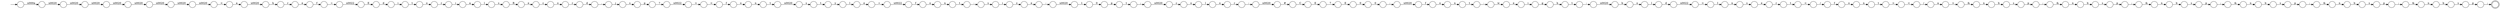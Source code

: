 digraph Automaton {
  rankdir = LR;
  0 [shape=circle,label=""];
  0 -> 61 [label=";"]
  1 [shape=circle,label=""];
  1 -> 67 [label="a"]
  2 [shape=circle,label=""];
  2 -> 1 [label="/"]
  3 [shape=circle,label=""];
  3 -> 75 [label="s"]
  4 [shape=circle,label=""];
  4 -> 128 [label="<"]
  5 [shape=circle,label=""];
  5 -> 51 [label="\u0020"]
  6 [shape=circle,label=""];
  6 -> 74 [label="e"]
  7 [shape=circle,label=""];
  7 -> 21 [label=";"]
  8 [shape=circle,label=""];
  8 -> 93 [label=";"]
  9 [shape=circle,label=""];
  9 -> 120 [label="-"]
  10 [shape=circle,label=""];
  10 -> 156 [label="p"]
  11 [shape=circle,label=""];
  11 -> 15 [label="s"]
  12 [shape=circle,label=""];
  12 -> 127 [label="a"]
  13 [shape=circle,label=""];
  13 -> 10 [label="s"]
  14 [shape=circle,label=""];
  14 -> 87 [label="t"]
  15 [shape=circle,label=""];
  15 -> 85 [label="e"]
  16 [shape=circle,label=""];
  16 -> 148 [label="\u0020"]
  17 [shape=circle,label=""];
  17 -> 46 [label="e"]
  18 [shape=circle,label=""];
  18 -> 63 [label="s"]
  19 [shape=circle,label=""];
  19 -> 47 [label="l"]
  20 [shape=circle,label=""];
  20 -> 84 [label="b"]
  21 [shape=circle,label=""];
  21 -> 76 [label="&"]
  22 [shape=circle,label=""];
  22 -> 110 [label="s"]
  23 [shape=circle,label=""];
  23 -> 150 [label=";"]
  24 [shape=circle,label=""];
  24 -> 113 [label="t"]
  25 [shape=circle,label=""];
  25 -> 32 [label="t"]
  26 [shape=circle,label=""];
  26 -> 115 [label=">"]
  27 [shape=circle,label=""];
  27 -> 71 [label="i"]
  28 [shape=circle,label=""];
  28 -> 16 [label="\u0020"]
  29 [shape=circle,label=""];
  29 -> 107 [label="E"]
  30 [shape=circle,label=""];
  30 -> 153 [label="/"]
  31 [shape=circle,label=""];
  31 -> 112 [label=":"]
  32 [shape=circle,label=""];
  32 -> 77 [label=":"]
  33 [shape=circle,label=""];
  33 -> 34 [label="n"]
  34 [shape=circle,label=""];
  34 -> 122 [label="t"]
  35 [shape=circle,label=""];
  35 -> 54 [label="i"]
  36 [shape=circle,label=""];
  36 -> 106 [label="\u0020"]
  37 [shape=circle,label=""];
  37 -> 4 [label="\u0020"]
  38 [shape=circle,label=""];
  38 -> 157 [label="t"]
  39 [shape=circle,label=""];
  39 -> 144 [label="&"]
  40 [shape=circle,label=""];
  40 -> 139 [label="o"]
  41 [shape=circle,label=""];
  41 -> 27 [label="e"]
  42 [shape=circle,label=""];
  42 -> 118 [label="o"]
  43 [shape=circle,label=""];
  43 -> 59 [label="o"]
  44 [shape=circle,label=""];
  44 -> 45 [label="p"]
  45 [shape=circle,label=""];
  45 -> 89 [label=";"]
  46 [shape=circle,label=""];
  46 -> 36 [label=":"]
  47 [shape=circle,label=""];
  47 -> 102 [label="o"]
  48 [shape=circle,label=""];
  48 -> 133 [label="\u0022"]
  49 [shape=circle,label=""];
  49 -> 81 [label="e"]
  50 [shape=circle,label=""];
  50 -> 23 [label="t"]
  51 [shape=circle,label=""];
  51 -> 64 [label="\u0020"]
  52 [shape=circle,label=""];
  52 -> 92 [label="f"]
  53 [shape=circle,label=""];
  53 -> 131 [label="r"]
  54 [shape=circle,label=""];
  54 -> 17 [label="z"]
  55 [shape=circle,label=""];
  55 -> 79 [label="."]
  56 [shape=circle,label=""];
  56 -> 49 [label="r"]
  57 [shape=circle,label=""];
  57 -> 3 [label="b"]
  58 [shape=circle,label=""];
  58 -> 11 [label="n"]
  59 [shape=circle,label=""];
  59 -> 99 [label="r"]
  60 [shape=circle,label=""];
  60 -> 57 [label="n"]
  61 [shape=circle,label=""];
  61 -> 137 [label="&"]
  62 [shape=circle,label=""];
  62 -> 29 [label="C"]
  63 [shape=circle,label=""];
  63 -> 121 [label="p"]
  64 [shape=circle,label=""];
  64 -> 37 [label="\u0020"]
  65 [shape=circle,label=""];
  65 -> 52 [label="\u0020"]
  66 [shape=circle,label=""];
  66 -> 0 [label="p"]
  67 [shape=circle,label=""];
  67 -> 39 [label=">"]
  68 [shape=circle,label=""];
  68 -> 43 [label="c"]
  69 [shape=circle,label=""];
  69 -> 56 [label="h"]
  70 [shape=circle,label=""];
  70 -> 82 [label="b"]
  71 [shape=circle,label=""];
  71 -> 111 [label="g"]
  72 [shape=circle,label=""];
  72 -> 6 [label="l"]
  73 [shape=circle,label=""];
  73 -> 26 [label="t"]
  74 [shape=circle,label=""];
  74 -> 138 [label="="]
  75 [shape=circle,label=""];
  75 -> 151 [label="p"]
  76 [shape=circle,label=""];
  76 -> 70 [label="n"]
  77 [shape=circle,label=""];
  77 -> 98 [label="\u0020"]
  78 [shape=circle,label=""];
  78 -> 155 [label="E"]
  79 [shape=circle,label=""];
  79 -> 18 [label="j"]
  80 [shape=circle,label=""];
  80 -> 143 [label="&"]
  81 [shape=circle,label=""];
  81 -> 104 [label="f"]
  82 [shape=circle,label=""];
  82 -> 66 [label="s"]
  83 [shape=circle,label=""];
  83 -> 146 [label=">"]
  84 [shape=circle,label=""];
  84 -> 44 [label="s"]
  85 [shape=circle,label=""];
  85 -> 24 [label="r"]
  86 [shape=circle,label=""];
  86 -> 147 [label="\u0022"]
  87 [shape=circle,label=""];
  87 -> 53 [label="o"]
  88 [shape=circle,label=""];
  88 -> 48 [label="d"]
  89 [shape=circle,label=""];
  89 -> 101 [label="&"]
  90 [shape=circle,label=""];
  90 -> 114 [label="s"]
  91 [shape=circle,label=""];
  91 -> 83 [label="\u0022"]
  92 [shape=circle,label=""];
  92 -> 130 [label="o"]
  93 [shape=circle,label=""];
  93 -> 60 [label="&"]
  94 [shape=circle,label=""];
  94 -> 140 [label="f"]
  95 [shape=circle,label=""];
  95 -> 103 [label="0"]
  96 [shape=circle,label=""];
  96 -> 105 [label="0"]
  97 [shape=circle,label=""];
  97 -> 142 [label="s"]
  98 [shape=circle,label=""];
  98 -> 42 [label="b"]
  99 [shape=circle,label=""];
  99 -> 55 [label="d"]
  100 [shape=circle,label=""];
  100 -> 126 [label="b"]
  101 [shape=circle,label=""];
  101 -> 108 [label="n"]
  102 [shape=circle,label=""];
  102 -> 31 [label="r"]
  103 [shape=circle,label=""];
  103 -> 50 [label="p"]
  104 [shape=circle,label=""];
  104 -> 86 [label="="]
  105 [shape=circle,label=""];
  105 -> 65 [label=";"]
  106 [shape=circle,label=""];
  106 -> 95 [label="1"]
  107 [shape=circle,label=""];
  107 -> 78 [label="7"]
  108 [shape=circle,label=""];
  108 -> 90 [label="b"]
  109 [shape=circle,label=""];
  109 -> 135 [label="o"]
  110 [shape=circle,label=""];
  110 -> 134 [label="t"]
  111 [shape=circle,label=""];
  111 -> 25 [label="h"]
  112 [shape=circle,label=""];
  112 -> 129 [label="\u0020"]
  113 [shape=circle,label=""];
  113 -> 30 [label="<"]
  114 [shape=circle,label=""];
  114 -> 8 [label="p"]
  115 [shape=circle,label=""];
  115 -> 2 [label="<"]
  116 [shape=circle,label=""];
  116 -> 13 [label="b"]
  117 [shape=circle,label=""];
  117 -> 41 [label="w"]
  118 [shape=circle,label=""];
  118 -> 88 [label="l"]
  119 [shape=circle,label=""];
  119 -> 149 [label="d"]
  120 [shape=circle,label=""];
  120 -> 35 [label="s"]
  121 [shape=circle,label=""];
  121 -> 91 [label="?"]
  122 [shape=circle,label=""];
  122 -> 22 [label="\u0020"]
  123 [shape=circle,label=""];
  123 -> 68 [label="e"]
  124 [shape=circle,label=""];
  124 -> 9 [label="t"]
  125 [shape=circle,label=""];
  initial [shape=plaintext,label=""];
  initial -> 125
  125 -> 28 [label="\u000a"]
  126 [shape=circle,label=""];
  126 -> 141 [label="s"]
  127 [shape=circle,label=""];
  127 -> 97 [label="l"]
  128 [shape=circle,label=""];
  128 -> 154 [label="a"]
  129 [shape=circle,label=""];
  129 -> 62 [label="#"]
  130 [shape=circle,label=""];
  130 -> 38 [label="n"]
  131 [shape=circle,label=""];
  131 -> 12 [label="i"]
  132 [shape=circle,label=""];
  132 -> 158 [label="c"]
  133 [shape=circle,label=""];
  133 -> 145 [label=">"]
  134 [shape=circle,label=""];
  134 -> 72 [label="y"]
  135 [shape=circle,label=""];
  135 -> 73 [label="n"]
  136 [shape=circle,label=""];
  136 -> 40 [label="f"]
  137 [shape=circle,label=""];
  137 -> 20 [label="n"]
  138 [shape=circle,label=""];
  138 -> 136 [label="\u0022"]
  139 [shape=circle,label=""];
  139 -> 124 [label="n"]
  140 [shape=circle,label=""];
  140 -> 33 [label="o"]
  141 [shape=circle,label=""];
  141 -> 7 [label="p"]
  142 [shape=circle,label=""];
  142 -> 123 [label="R"]
  143 [shape=circle,label=""];
  143 -> 100 [label="n"]
  144 [shape=circle,label=""];
  144 -> 116 [label="n"]
  145 [shape=circle,label=""];
  145 -> 58 [label="I"]
  146 [shape=circle,label=""];
  146 -> 94 [label="<"]
  147 [shape=circle,label=""];
  147 -> 119 [label="E"]
  148 [shape=circle,label=""];
  148 -> 159 [label="\u0020"]
  149 [shape=circle,label=""];
  149 -> 14 [label="i"]
  150 [shape=circle,label=""];
  150 -> 132 [label="\u0020"]
  151 [shape=circle,label=""];
  151 -> 152 [label=";"]
  152 [shape=doublecircle,label=""];
  153 [shape=circle,label=""];
  153 -> 109 [label="f"]
  154 [shape=circle,label=""];
  154 -> 69 [label="\u0020"]
  155 [shape=circle,label=""];
  155 -> 96 [label="0"]
  156 [shape=circle,label=""];
  156 -> 80 [label=";"]
  157 [shape=circle,label=""];
  157 -> 117 [label="-"]
  158 [shape=circle,label=""];
  158 -> 19 [label="o"]
  159 [shape=circle,label=""];
  159 -> 5 [label="\u0020"]
}

